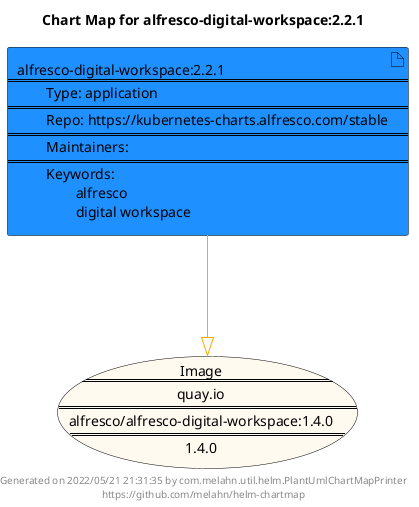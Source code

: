 @startuml
skinparam linetype ortho
skinparam backgroundColor white
skinparam usecaseBorderColor black
skinparam usecaseArrowColor LightSlateGray
skinparam artifactBorderColor black
skinparam artifactArrowColor LightSlateGray

title Chart Map for alfresco-digital-workspace:2.2.1

'There is one referenced Helm Chart
artifact "alfresco-digital-workspace:2.2.1\n====\n\tType: application\n====\n\tRepo: https://kubernetes-charts.alfresco.com/stable\n====\n\tMaintainers: \n====\n\tKeywords: \n\t\talfresco\n\t\tdigital workspace" as alfresco_digital_workspace_2_2_1 #DodgerBlue

'There is one referenced Docker Image
usecase "Image\n====\nquay.io\n====\nalfresco/alfresco-digital-workspace:1.4.0\n====\n1.4.0" as quay_io_alfresco_alfresco_digital_workspace_1_4_0 #FloralWhite

'Chart Dependencies
alfresco_digital_workspace_2_2_1--[#orange]-|>quay_io_alfresco_alfresco_digital_workspace_1_4_0

center footer Generated on 2022/05/21 21:31:35 by com.melahn.util.helm.PlantUmlChartMapPrinter\nhttps://github.com/melahn/helm-chartmap
@enduml
